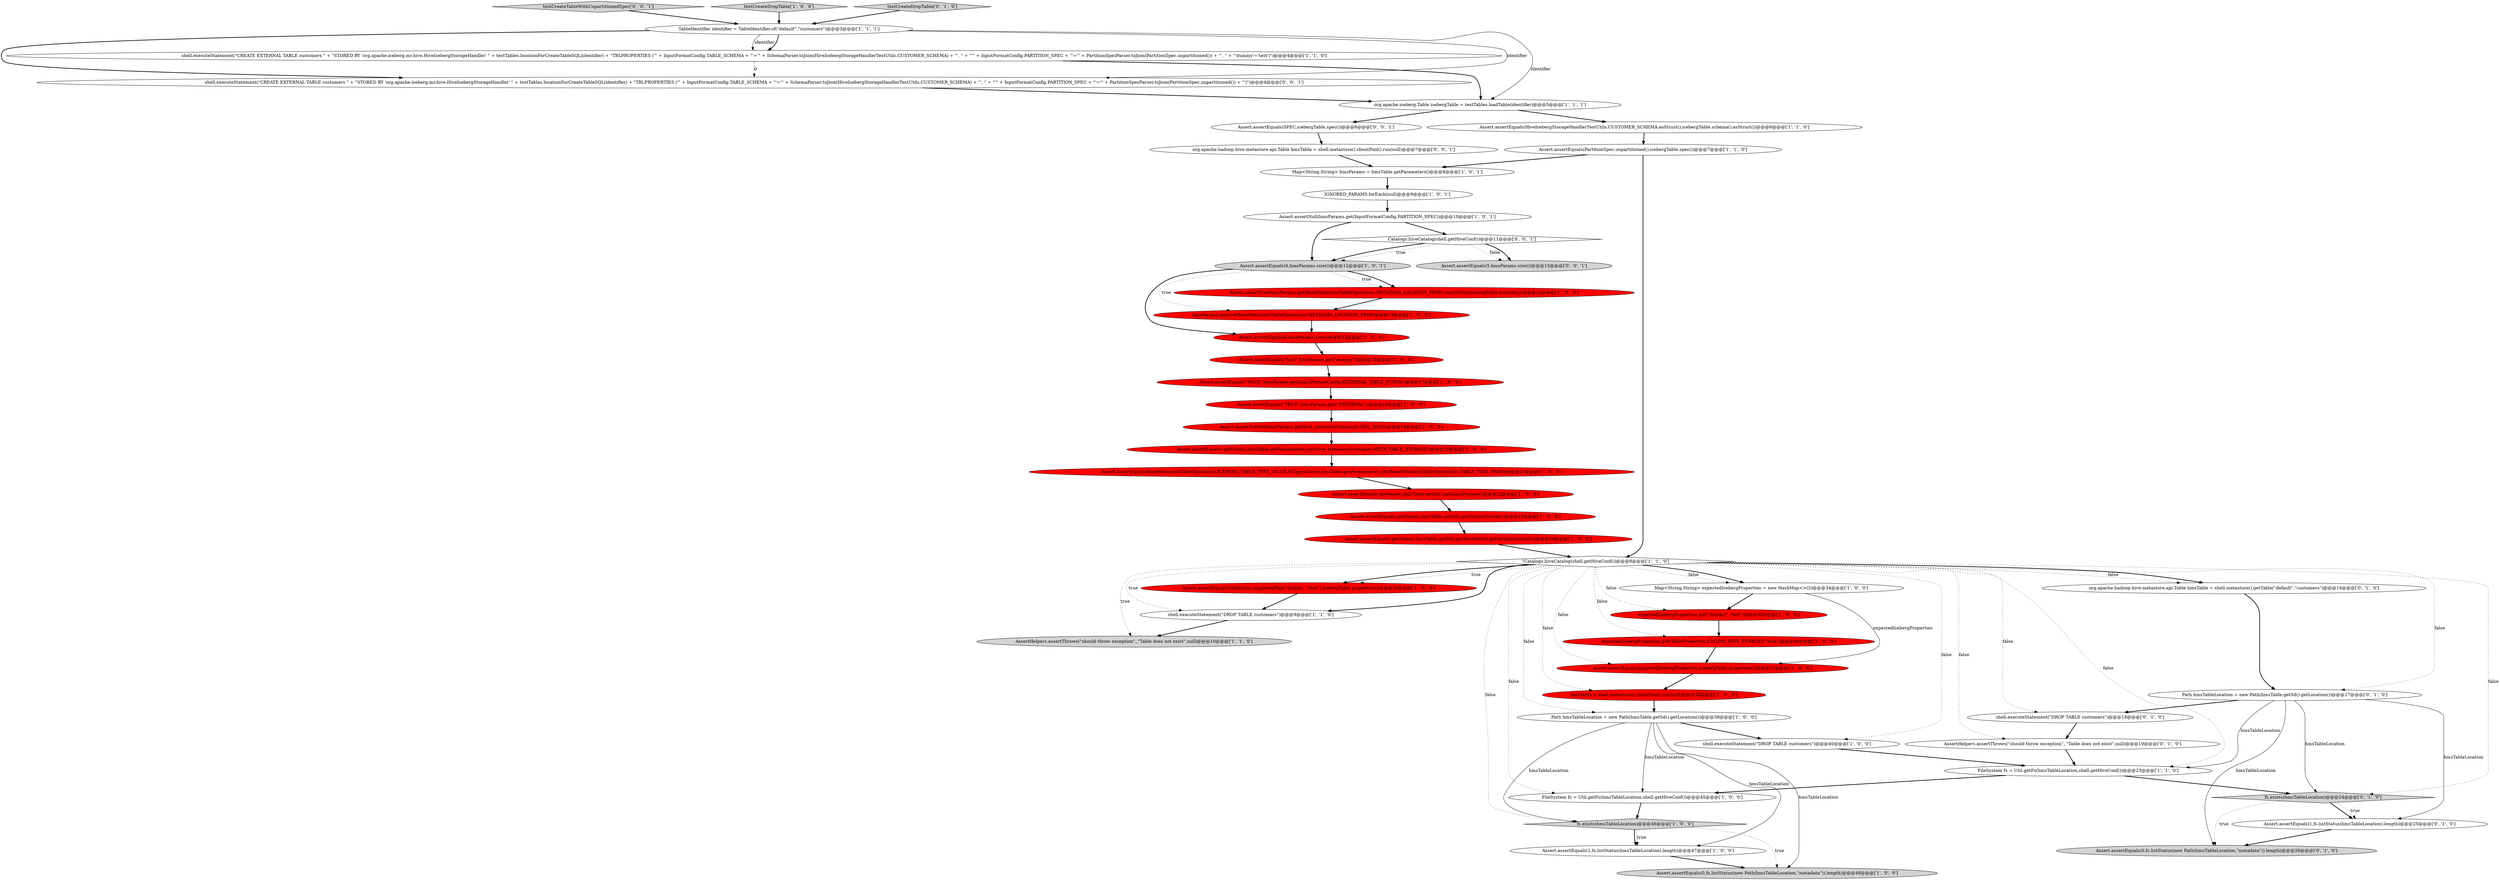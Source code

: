 digraph {
49 [style = filled, label = "org.apache.hadoop.hive.metastore.api.Table hmsTable = shell.metastore().clientPool().run(null)@@@7@@@['0', '0', '1']", fillcolor = white, shape = ellipse image = "AAA0AAABBB3BBB"];
31 [style = filled, label = "Assert.assertEquals(.getName(),hmsTable.getSd().getOutputFormat())@@@23@@@['1', '0', '0']", fillcolor = red, shape = ellipse image = "AAA1AAABBB1BBB"];
30 [style = filled, label = "Assert.assertEquals(Collections.singletonMap(\"dummy\",\"test\"),icebergTable.properties())@@@26@@@['1', '0', '0']", fillcolor = red, shape = ellipse image = "AAA1AAABBB1BBB"];
22 [style = filled, label = "Assert.assertTrue(hmsParams.get(BaseMetastoreTableOperations.METADATA_LOCATION_PROP).startsWith(icebergTable.location()))@@@12@@@['1', '0', '0']", fillcolor = red, shape = ellipse image = "AAA1AAABBB1BBB"];
11 [style = filled, label = "Assert.assertEquals(expectedIcebergProperties,icebergTable.properties())@@@37@@@['1', '0', '0']", fillcolor = red, shape = ellipse image = "AAA1AAABBB1BBB"];
23 [style = filled, label = "shell.executeStatement(\"DROP TABLE customers\")@@@40@@@['1', '0', '0']", fillcolor = white, shape = ellipse image = "AAA0AAABBB1BBB"];
12 [style = filled, label = "Assert.assertEquals(\"test\",hmsParams.get(\"dummy\"))@@@16@@@['1', '0', '0']", fillcolor = red, shape = ellipse image = "AAA1AAABBB1BBB"];
25 [style = filled, label = "Assert.assertNotNull(hmsParams.get(hive_metastoreConstants.DDL_TIME))@@@19@@@['1', '0', '0']", fillcolor = red, shape = ellipse image = "AAA1AAABBB1BBB"];
0 [style = filled, label = "Assert.assertEquals(.getName(),hmsTable.getSd().getInputFormat())@@@22@@@['1', '0', '0']", fillcolor = red, shape = ellipse image = "AAA1AAABBB1BBB"];
26 [style = filled, label = "hmsTable = shell.metastore().clientPool().run(null)@@@38@@@['1', '0', '0']", fillcolor = red, shape = ellipse image = "AAA1AAABBB1BBB"];
10 [style = filled, label = "org.apache.iceberg.Table icebergTable = testTables.loadTable(identifier)@@@5@@@['1', '1', '1']", fillcolor = white, shape = ellipse image = "AAA0AAABBB1BBB"];
16 [style = filled, label = "shell.executeStatement(\"CREATE EXTERNAL TABLE customers \" + \"STORED BY 'org.apache.iceberg.mr.hive.HiveIcebergStorageHandler' \" + testTables.locationForCreateTableSQL(identifier) + \"TBLPROPERTIES ('\" + InputFormatConfig.TABLE_SCHEMA + \"'='\" + SchemaParser.toJson(HiveIcebergStorageHandlerTestUtils.CUSTOMER_SCHEMA) + \"', \" + \"'\" + InputFormatConfig.PARTITION_SPEC + \"'='\" + PartitionSpecParser.toJson(PartitionSpec.unpartitioned()) + \"', \" + \"'dummy'='test')\")@@@4@@@['1', '1', '0']", fillcolor = white, shape = ellipse image = "AAA0AAABBB1BBB"];
35 [style = filled, label = "fs.exists(hmsTableLocation)@@@46@@@['1', '0', '0']", fillcolor = lightgray, shape = diamond image = "AAA0AAABBB1BBB"];
34 [style = filled, label = "hmsParams.remove(BaseMetastoreTableOperations.METADATA_LOCATION_PROP)@@@13@@@['1', '0', '0']", fillcolor = red, shape = ellipse image = "AAA1AAABBB1BBB"];
45 [style = filled, label = "Assert.assertEquals(0,fs.listStatus(new Path(hmsTableLocation,\"metadata\")).length)@@@26@@@['0', '1', '0']", fillcolor = lightgray, shape = ellipse image = "AAA0AAABBB2BBB"];
3 [style = filled, label = "IGNORED_PARAMS.forEach(null)@@@9@@@['1', '0', '1']", fillcolor = white, shape = ellipse image = "AAA0AAABBB1BBB"];
33 [style = filled, label = "Assert.assertEquals(.getName(),hmsTable.getSd().getSerdeInfo().getSerializationLib())@@@24@@@['1', '0', '0']", fillcolor = red, shape = ellipse image = "AAA1AAABBB1BBB"];
51 [style = filled, label = "Assert.assertEquals(SPEC,icebergTable.spec())@@@6@@@['0', '0', '1']", fillcolor = white, shape = ellipse image = "AAA0AAABBB3BBB"];
20 [style = filled, label = "FileSystem fs = Util.getFs(hmsTableLocation,shell.getHiveConf())@@@23@@@['1', '1', '0']", fillcolor = white, shape = ellipse image = "AAA0AAABBB1BBB"];
37 [style = filled, label = "Assert.assertEquals(\"TRUE\",hmsParams.get(\"EXTERNAL\"))@@@18@@@['1', '0', '0']", fillcolor = red, shape = ellipse image = "AAA1AAABBB1BBB"];
13 [style = filled, label = "expectedIcebergProperties.put(TableProperties.ENGINE_HIVE_ENABLED,\"true\")@@@36@@@['1', '0', '0']", fillcolor = red, shape = ellipse image = "AAA1AAABBB1BBB"];
28 [style = filled, label = "Assert.assertNull(hmsParams.get(InputFormatConfig.PARTITION_SPEC))@@@10@@@['1', '0', '1']", fillcolor = white, shape = ellipse image = "AAA0AAABBB1BBB"];
44 [style = filled, label = "Assert.assertEquals(1,fs.listStatus(hmsTableLocation).length)@@@25@@@['0', '1', '0']", fillcolor = white, shape = ellipse image = "AAA0AAABBB2BBB"];
47 [style = filled, label = "testCreateTableWithUnpartitionedSpec['0', '0', '1']", fillcolor = lightgray, shape = diamond image = "AAA0AAABBB3BBB"];
6 [style = filled, label = "testCreateDropTable['1', '0', '0']", fillcolor = lightgray, shape = diamond image = "AAA0AAABBB1BBB"];
38 [style = filled, label = "shell.executeStatement(\"DROP TABLE customers\")@@@18@@@['0', '1', '0']", fillcolor = white, shape = ellipse image = "AAA0AAABBB2BBB"];
40 [style = filled, label = "testCreateDropTable['0', '1', '0']", fillcolor = lightgray, shape = diamond image = "AAA0AAABBB2BBB"];
41 [style = filled, label = "AssertHelpers.assertThrows(\"should throw exception\",,\"Table does not exist\",null)@@@19@@@['0', '1', '0']", fillcolor = white, shape = ellipse image = "AAA0AAABBB2BBB"];
1 [style = filled, label = "Path hmsTableLocation = new Path(hmsTable.getSd().getLocation())@@@39@@@['1', '0', '0']", fillcolor = white, shape = ellipse image = "AAA0AAABBB1BBB"];
17 [style = filled, label = "Assert.assertEquals(0,fs.listStatus(new Path(hmsTableLocation,\"metadata\")).length)@@@48@@@['1', '0', '0']", fillcolor = lightgray, shape = ellipse image = "AAA0AAABBB1BBB"];
9 [style = filled, label = "Assert.assertEquals(1,fs.listStatus(hmsTableLocation).length)@@@47@@@['1', '0', '0']", fillcolor = white, shape = ellipse image = "AAA0AAABBB1BBB"];
21 [style = filled, label = "FileSystem fs = Util.getFs(hmsTableLocation,shell.getHiveConf())@@@45@@@['1', '0', '0']", fillcolor = white, shape = ellipse image = "AAA0AAABBB1BBB"];
5 [style = filled, label = "Assert.assertEquals(PartitionSpec.unpartitioned(),icebergTable.spec())@@@7@@@['1', '1', '0']", fillcolor = white, shape = ellipse image = "AAA0AAABBB1BBB"];
39 [style = filled, label = "Path hmsTableLocation = new Path(hmsTable.getSd().getLocation())@@@17@@@['0', '1', '0']", fillcolor = white, shape = ellipse image = "AAA0AAABBB2BBB"];
24 [style = filled, label = "expectedIcebergProperties.put(\"dummy\",\"test\")@@@35@@@['1', '0', '0']", fillcolor = red, shape = ellipse image = "AAA1AAABBB1BBB"];
27 [style = filled, label = "Assert.assertEquals(.getName(),hmsTable.getParameters().get(hive_metastoreConstants.META_TABLE_STORAGE))@@@20@@@['1', '0', '0']", fillcolor = red, shape = ellipse image = "AAA1AAABBB1BBB"];
42 [style = filled, label = "org.apache.hadoop.hive.metastore.api.Table hmsTable = shell.metastore().getTable(\"default\",\"customers\")@@@16@@@['0', '1', '0']", fillcolor = white, shape = ellipse image = "AAA0AAABBB2BBB"];
8 [style = filled, label = "AssertHelpers.assertThrows(\"should throw exception\",,\"Table does not exist\",null)@@@10@@@['1', '1', '0']", fillcolor = lightgray, shape = ellipse image = "AAA0AAABBB1BBB"];
50 [style = filled, label = "shell.executeStatement(\"CREATE EXTERNAL TABLE customers \" + \"STORED BY 'org.apache.iceberg.mr.hive.HiveIcebergStorageHandler' \" + testTables.locationForCreateTableSQL(identifier) + \"TBLPROPERTIES ('\" + InputFormatConfig.TABLE_SCHEMA + \"'='\" + SchemaParser.toJson(HiveIcebergStorageHandlerTestUtils.CUSTOMER_SCHEMA) + \"', \" + \"'\" + InputFormatConfig.PARTITION_SPEC + \"'='\" + PartitionSpecParser.toJson(PartitionSpec.unpartitioned()) + \"')\")@@@4@@@['0', '0', '1']", fillcolor = white, shape = ellipse image = "AAA0AAABBB3BBB"];
4 [style = filled, label = "TableIdentifier identifier = TableIdentifier.of(\"default\",\"customers\")@@@3@@@['1', '1', '1']", fillcolor = white, shape = ellipse image = "AAA0AAABBB1BBB"];
29 [style = filled, label = "Assert.assertEquals(\"TRUE\",hmsParams.get(InputFormatConfig.EXTERNAL_TABLE_PURGE))@@@17@@@['1', '0', '0']", fillcolor = red, shape = ellipse image = "AAA1AAABBB1BBB"];
43 [style = filled, label = "fs.exists(hmsTableLocation)@@@24@@@['0', '1', '0']", fillcolor = lightgray, shape = diamond image = "AAA0AAABBB2BBB"];
2 [style = filled, label = "shell.executeStatement(\"DROP TABLE customers\")@@@9@@@['1', '1', '0']", fillcolor = white, shape = ellipse image = "AAA0AAABBB1BBB"];
18 [style = filled, label = "Assert.assertEquals(6,hmsParams.size())@@@15@@@['1', '0', '0']", fillcolor = red, shape = ellipse image = "AAA1AAABBB1BBB"];
46 [style = filled, label = "Assert.assertEquals(5,hmsParams.size())@@@15@@@['0', '0', '1']", fillcolor = lightgray, shape = ellipse image = "AAA0AAABBB3BBB"];
48 [style = filled, label = "Catalogs.hiveCatalog(shell.getHiveConf())@@@11@@@['0', '0', '1']", fillcolor = white, shape = diamond image = "AAA0AAABBB3BBB"];
14 [style = filled, label = "Map<String,String> hmsParams = hmsTable.getParameters()@@@8@@@['1', '0', '1']", fillcolor = white, shape = ellipse image = "AAA0AAABBB1BBB"];
15 [style = filled, label = "Map<String,String> expectedIcebergProperties = new HashMap<>(2)@@@34@@@['1', '0', '0']", fillcolor = white, shape = ellipse image = "AAA0AAABBB1BBB"];
19 [style = filled, label = "Assert.assertEquals(6,hmsParams.size())@@@12@@@['1', '0', '1']", fillcolor = lightgray, shape = ellipse image = "AAA0AAABBB1BBB"];
32 [style = filled, label = "Assert.assertEquals(BaseMetastoreTableOperations.ICEBERG_TABLE_TYPE_VALUE.toUpperCase(),hmsTable.getParameters().get(BaseMetastoreTableOperations.TABLE_TYPE_PROP))@@@21@@@['1', '0', '0']", fillcolor = red, shape = ellipse image = "AAA1AAABBB1BBB"];
36 [style = filled, label = "!Catalogs.hiveCatalog(shell.getHiveConf())@@@8@@@['1', '1', '0']", fillcolor = white, shape = diamond image = "AAA0AAABBB1BBB"];
7 [style = filled, label = "Assert.assertEquals(HiveIcebergStorageHandlerTestUtils.CUSTOMER_SCHEMA.asStruct(),icebergTable.schema().asStruct())@@@6@@@['1', '1', '0']", fillcolor = white, shape = ellipse image = "AAA0AAABBB1BBB"];
39->20 [style = solid, label="hmsTableLocation"];
40->4 [style = bold, label=""];
14->3 [style = bold, label=""];
36->8 [style = dotted, label="true"];
36->42 [style = dotted, label="false"];
27->32 [style = bold, label=""];
32->0 [style = bold, label=""];
49->14 [style = bold, label=""];
34->18 [style = bold, label=""];
38->41 [style = bold, label=""];
41->20 [style = bold, label=""];
39->44 [style = solid, label="hmsTableLocation"];
1->23 [style = bold, label=""];
36->13 [style = dotted, label="false"];
36->2 [style = bold, label=""];
1->21 [style = solid, label="hmsTableLocation"];
50->10 [style = bold, label=""];
39->38 [style = bold, label=""];
20->43 [style = bold, label=""];
4->16 [style = solid, label="identifier"];
36->21 [style = dotted, label="false"];
21->35 [style = bold, label=""];
5->36 [style = bold, label=""];
43->44 [style = bold, label=""];
4->16 [style = bold, label=""];
48->46 [style = dotted, label="false"];
36->20 [style = dotted, label="false"];
19->18 [style = bold, label=""];
10->51 [style = bold, label=""];
26->1 [style = bold, label=""];
18->12 [style = bold, label=""];
36->2 [style = dotted, label="true"];
36->26 [style = dotted, label="false"];
9->17 [style = bold, label=""];
36->11 [style = dotted, label="false"];
15->11 [style = solid, label="expectedIcebergProperties"];
10->7 [style = bold, label=""];
13->11 [style = bold, label=""];
25->27 [style = bold, label=""];
6->4 [style = bold, label=""];
36->30 [style = bold, label=""];
7->5 [style = bold, label=""];
12->29 [style = bold, label=""];
4->50 [style = solid, label="identifier"];
36->24 [style = dotted, label="false"];
31->33 [style = bold, label=""];
33->36 [style = bold, label=""];
36->39 [style = dotted, label="false"];
19->22 [style = dotted, label="true"];
28->19 [style = bold, label=""];
48->19 [style = dotted, label="true"];
36->41 [style = dotted, label="false"];
44->45 [style = bold, label=""];
19->22 [style = bold, label=""];
36->42 [style = bold, label=""];
0->31 [style = bold, label=""];
11->26 [style = bold, label=""];
24->13 [style = bold, label=""];
39->45 [style = solid, label="hmsTableLocation"];
23->20 [style = bold, label=""];
19->34 [style = dotted, label="true"];
36->43 [style = dotted, label="false"];
35->9 [style = bold, label=""];
37->25 [style = bold, label=""];
42->39 [style = bold, label=""];
29->37 [style = bold, label=""];
36->1 [style = dotted, label="false"];
48->46 [style = bold, label=""];
43->44 [style = dotted, label="true"];
3->28 [style = bold, label=""];
36->15 [style = dotted, label="false"];
4->50 [style = bold, label=""];
36->30 [style = dotted, label="true"];
4->10 [style = solid, label="identifier"];
16->10 [style = bold, label=""];
36->35 [style = dotted, label="false"];
36->15 [style = bold, label=""];
35->9 [style = dotted, label="true"];
1->9 [style = solid, label="hmsTableLocation"];
51->49 [style = bold, label=""];
5->14 [style = bold, label=""];
1->17 [style = solid, label="hmsTableLocation"];
39->43 [style = solid, label="hmsTableLocation"];
36->23 [style = dotted, label="false"];
20->21 [style = bold, label=""];
1->35 [style = solid, label="hmsTableLocation"];
43->45 [style = dotted, label="true"];
15->24 [style = bold, label=""];
22->34 [style = bold, label=""];
16->50 [style = dashed, label="0"];
48->19 [style = bold, label=""];
28->48 [style = bold, label=""];
35->17 [style = dotted, label="true"];
30->2 [style = bold, label=""];
36->38 [style = dotted, label="false"];
2->8 [style = bold, label=""];
47->4 [style = bold, label=""];
}
